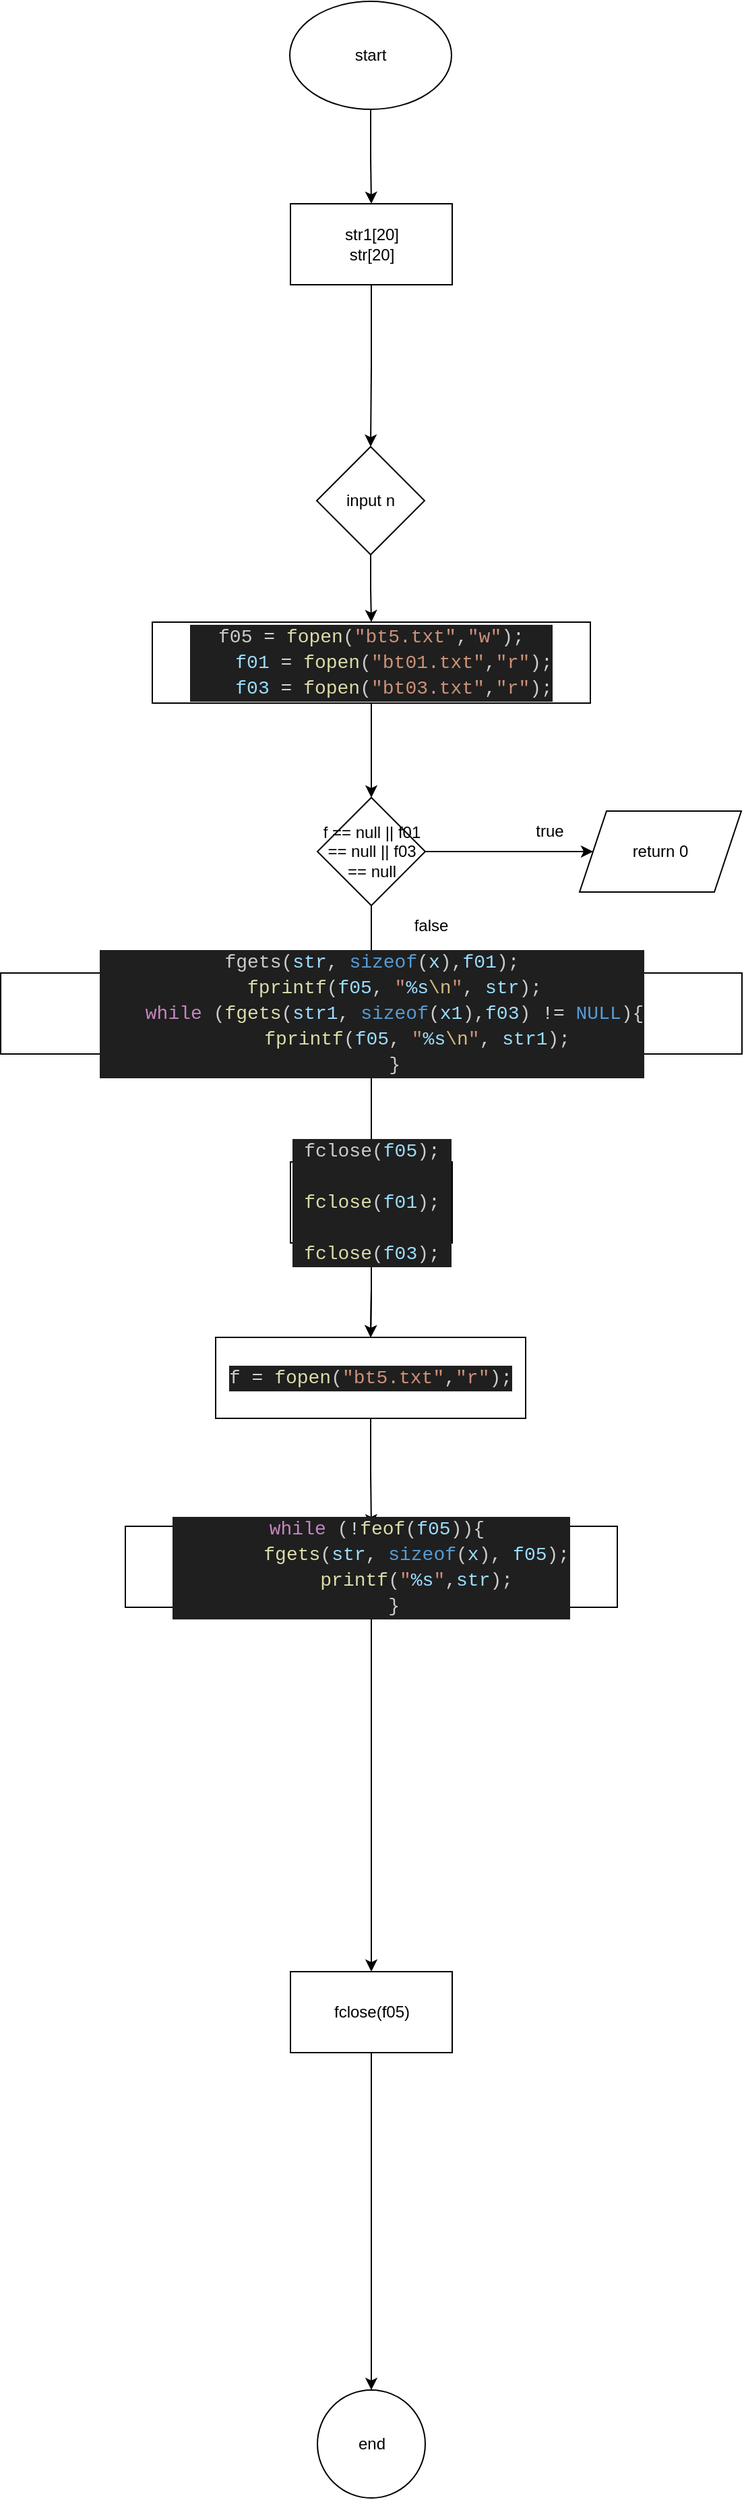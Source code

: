 <mxfile version="22.0.3" type="device">
  <diagram name="Page-1" id="dQq_sxYRf2Paqsmh5ATd">
    <mxGraphModel dx="863" dy="1656" grid="1" gridSize="10" guides="1" tooltips="1" connect="1" arrows="1" fold="1" page="1" pageScale="1" pageWidth="850" pageHeight="1100" math="0" shadow="0">
      <root>
        <mxCell id="0" />
        <mxCell id="1" parent="0" />
        <mxCell id="t8uLsHS5nV-Fre8a65G6-3" value="" style="edgeStyle=orthogonalEdgeStyle;rounded=0;orthogonalLoop=1;jettySize=auto;html=1;" parent="1" source="tjU1ZiBi68Wq3k_pRqq8-1" target="t8uLsHS5nV-Fre8a65G6-2" edge="1">
          <mxGeometry relative="1" as="geometry" />
        </mxCell>
        <mxCell id="t8uLsHS5nV-Fre8a65G6-1" value="start" style="ellipse;whiteSpace=wrap;html=1;" parent="1" vertex="1">
          <mxGeometry x="365" y="-150" width="120" height="80" as="geometry" />
        </mxCell>
        <mxCell id="t8uLsHS5nV-Fre8a65G6-5" value="" style="edgeStyle=orthogonalEdgeStyle;rounded=0;orthogonalLoop=1;jettySize=auto;html=1;" parent="1" source="t8uLsHS5nV-Fre8a65G6-2" target="t8uLsHS5nV-Fre8a65G6-4" edge="1">
          <mxGeometry relative="1" as="geometry" />
        </mxCell>
        <mxCell id="t8uLsHS5nV-Fre8a65G6-2" value="input n" style="rhombus;whiteSpace=wrap;html=1;" parent="1" vertex="1">
          <mxGeometry x="385" y="180" width="80" height="80" as="geometry" />
        </mxCell>
        <mxCell id="t8uLsHS5nV-Fre8a65G6-7" value="" style="edgeStyle=orthogonalEdgeStyle;rounded=0;orthogonalLoop=1;jettySize=auto;html=1;" parent="1" source="t8uLsHS5nV-Fre8a65G6-4" target="t8uLsHS5nV-Fre8a65G6-6" edge="1">
          <mxGeometry relative="1" as="geometry" />
        </mxCell>
        <mxCell id="t8uLsHS5nV-Fre8a65G6-4" value="&lt;div style=&quot;color: rgb(204, 204, 204); background-color: rgb(31, 31, 31); font-family: Consolas, &amp;quot;Courier New&amp;quot;, monospace; font-size: 14px; line-height: 19px;&quot;&gt;&lt;div style=&quot;line-height: 19px;&quot;&gt;&lt;div&gt;f05&amp;nbsp;&lt;span style=&quot;color: #d4d4d4;&quot;&gt;=&lt;/span&gt; &lt;span style=&quot;color: #dcdcaa;&quot;&gt;fopen&lt;/span&gt;(&lt;span style=&quot;color: #ce9178;&quot;&gt;&quot;bt5.txt&quot;&lt;/span&gt;,&lt;span style=&quot;color: #ce9178;&quot;&gt;&quot;w&quot;&lt;/span&gt;);&lt;/div&gt;&lt;div&gt;&amp;nbsp; &amp;nbsp; &lt;span style=&quot;color: #9cdcfe;&quot;&gt;f01&lt;/span&gt; &lt;span style=&quot;color: #d4d4d4;&quot;&gt;=&lt;/span&gt; &lt;span style=&quot;color: #dcdcaa;&quot;&gt;fopen&lt;/span&gt;(&lt;span style=&quot;color: #ce9178;&quot;&gt;&quot;bt01.txt&quot;&lt;/span&gt;,&lt;span style=&quot;color: #ce9178;&quot;&gt;&quot;r&quot;&lt;/span&gt;);&lt;/div&gt;&lt;div&gt;&amp;nbsp; &amp;nbsp; &lt;span style=&quot;color: #9cdcfe;&quot;&gt;f03&lt;/span&gt; &lt;span style=&quot;color: #d4d4d4;&quot;&gt;=&lt;/span&gt; &lt;span style=&quot;color: #dcdcaa;&quot;&gt;fopen&lt;/span&gt;(&lt;span style=&quot;color: #ce9178;&quot;&gt;&quot;bt03.txt&quot;&lt;/span&gt;,&lt;span style=&quot;color: #ce9178;&quot;&gt;&quot;r&quot;&lt;/span&gt;);&lt;/div&gt;&lt;/div&gt;&lt;/div&gt;" style="rounded=0;whiteSpace=wrap;html=1;" parent="1" vertex="1">
          <mxGeometry x="263" y="310" width="325" height="60" as="geometry" />
        </mxCell>
        <mxCell id="t8uLsHS5nV-Fre8a65G6-10" value="" style="edgeStyle=orthogonalEdgeStyle;rounded=0;orthogonalLoop=1;jettySize=auto;html=1;" parent="1" source="t8uLsHS5nV-Fre8a65G6-6" target="t8uLsHS5nV-Fre8a65G6-8" edge="1">
          <mxGeometry relative="1" as="geometry" />
        </mxCell>
        <mxCell id="t8uLsHS5nV-Fre8a65G6-13" value="" style="edgeStyle=orthogonalEdgeStyle;rounded=0;orthogonalLoop=1;jettySize=auto;html=1;" parent="1" source="t8uLsHS5nV-Fre8a65G6-6" target="t8uLsHS5nV-Fre8a65G6-12" edge="1">
          <mxGeometry relative="1" as="geometry" />
        </mxCell>
        <mxCell id="t8uLsHS5nV-Fre8a65G6-6" value="f == null || f01 == null || f03 == null" style="rhombus;whiteSpace=wrap;html=1;rounded=0;" parent="1" vertex="1">
          <mxGeometry x="385.5" y="440" width="80" height="80" as="geometry" />
        </mxCell>
        <mxCell id="t8uLsHS5nV-Fre8a65G6-8" value="return 0" style="shape=parallelogram;perimeter=parallelogramPerimeter;whiteSpace=wrap;html=1;fixedSize=1;" parent="1" vertex="1">
          <mxGeometry x="580" y="450" width="120" height="60" as="geometry" />
        </mxCell>
        <mxCell id="t8uLsHS5nV-Fre8a65G6-17" value="" style="edgeStyle=orthogonalEdgeStyle;rounded=0;orthogonalLoop=1;jettySize=auto;html=1;" parent="1" source="t8uLsHS5nV-Fre8a65G6-12" target="t8uLsHS5nV-Fre8a65G6-16" edge="1">
          <mxGeometry relative="1" as="geometry" />
        </mxCell>
        <mxCell id="t8uLsHS5nV-Fre8a65G6-12" value="&lt;div style=&quot;background-color: rgb(31, 31, 31); font-family: Consolas, &amp;quot;Courier New&amp;quot;, monospace; font-size: 14px; line-height: 19px;&quot;&gt;&lt;div style=&quot;line-height: 19px;&quot;&gt;&lt;div style=&quot;line-height: 19px;&quot;&gt;&lt;div style=&quot;line-height: 19px;&quot;&gt;&lt;div style=&quot;line-height: 19px;&quot;&gt;&lt;div style=&quot;&quot;&gt;&lt;span style=&quot;color: rgb(204, 204, 204);&quot;&gt;fgets(&lt;/span&gt;&lt;font color=&quot;#9cdcfe&quot;&gt;str&lt;/font&gt;&lt;font color=&quot;#cccccc&quot;&gt;, &lt;/font&gt;&lt;span style=&quot;color: rgb(86, 156, 214);&quot;&gt;sizeof&lt;/span&gt;&lt;font color=&quot;#cccccc&quot;&gt;(&lt;/font&gt;&lt;span style=&quot;color: rgb(156, 220, 254);&quot;&gt;x&lt;/span&gt;&lt;font color=&quot;#cccccc&quot;&gt;),&lt;/font&gt;&lt;span style=&quot;color: rgb(156, 220, 254);&quot;&gt;f01&lt;/span&gt;&lt;font color=&quot;#cccccc&quot;&gt;);&lt;/font&gt;&lt;/div&gt;&lt;div style=&quot;&quot;&gt;&lt;font color=&quot;#cccccc&quot;&gt;&amp;nbsp; &amp;nbsp; &lt;/font&gt;&lt;span style=&quot;color: rgb(220, 220, 170);&quot;&gt;fprintf&lt;/span&gt;&lt;font color=&quot;#cccccc&quot;&gt;(&lt;/font&gt;&lt;span style=&quot;color: rgb(156, 220, 254);&quot;&gt;f05&lt;/span&gt;&lt;font color=&quot;#cccccc&quot;&gt;, &lt;/font&gt;&lt;span style=&quot;color: rgb(206, 145, 120);&quot;&gt;&quot;&lt;/span&gt;&lt;span style=&quot;color: rgb(156, 220, 254);&quot;&gt;%s&lt;/span&gt;&lt;span style=&quot;color: rgb(215, 186, 125);&quot;&gt;\n&lt;/span&gt;&lt;span style=&quot;color: rgb(206, 145, 120);&quot;&gt;&quot;&lt;/span&gt;&lt;font color=&quot;#cccccc&quot;&gt;, &lt;/font&gt;&lt;font color=&quot;#9cdcfe&quot;&gt;str&lt;/font&gt;&lt;font color=&quot;#cccccc&quot;&gt;);&lt;/font&gt;&lt;/div&gt;&lt;div style=&quot;color: rgb(204, 204, 204);&quot;&gt;&amp;nbsp; &amp;nbsp; &lt;span style=&quot;color: #c586c0;&quot;&gt;while&lt;/span&gt; (&lt;span style=&quot;color: #dcdcaa;&quot;&gt;fgets&lt;/span&gt;(&lt;span style=&quot;color: #9cdcfe;&quot;&gt;str1&lt;/span&gt;, &lt;span style=&quot;color: #569cd6;&quot;&gt;sizeof&lt;/span&gt;(&lt;span style=&quot;color: #9cdcfe;&quot;&gt;x1&lt;/span&gt;),&lt;span style=&quot;color: #9cdcfe;&quot;&gt;f03&lt;/span&gt;) &lt;span style=&quot;color: #d4d4d4;&quot;&gt;!=&lt;/span&gt; &lt;span style=&quot;color: #569cd6;&quot;&gt;NULL&lt;/span&gt;){&lt;/div&gt;&lt;div style=&quot;&quot;&gt;&lt;span style=&quot;color: rgb(204, 204, 204);&quot;&gt;&amp;nbsp; &amp;nbsp; &amp;nbsp; &amp;nbsp; &lt;span style=&quot;color: #dcdcaa;&quot;&gt;fprintf&lt;/span&gt;(&lt;span style=&quot;color: #9cdcfe;&quot;&gt;f05&lt;/span&gt;, &lt;span style=&quot;color: #ce9178;&quot;&gt;&quot;&lt;/span&gt;&lt;span style=&quot;color: #9cdcfe;&quot;&gt;%s&lt;/span&gt;&lt;span style=&quot;color: #d7ba7d;&quot;&gt;\n&lt;/span&gt;&lt;span style=&quot;color: #ce9178;&quot;&gt;&quot;&lt;/span&gt;, &lt;/span&gt;&lt;font color=&quot;#9cdcfe&quot;&gt;str1&lt;/font&gt;&lt;font color=&quot;#cccccc&quot;&gt;);&lt;/font&gt;&lt;/div&gt;&lt;div style=&quot;color: rgb(204, 204, 204);&quot;&gt;&amp;nbsp; &amp;nbsp; }&lt;/div&gt;&lt;/div&gt;&lt;/div&gt;&lt;/div&gt;&lt;/div&gt;&lt;/div&gt;" style="rounded=0;whiteSpace=wrap;html=1;" parent="1" vertex="1">
          <mxGeometry x="150.5" y="570" width="550" height="60" as="geometry" />
        </mxCell>
        <mxCell id="t8uLsHS5nV-Fre8a65G6-14" value="true" style="text;html=1;strokeColor=none;fillColor=none;align=center;verticalAlign=middle;whiteSpace=wrap;rounded=0;" parent="1" vertex="1">
          <mxGeometry x="528" y="450" width="60" height="30" as="geometry" />
        </mxCell>
        <mxCell id="t8uLsHS5nV-Fre8a65G6-15" value="false" style="text;html=1;strokeColor=none;fillColor=none;align=center;verticalAlign=middle;whiteSpace=wrap;rounded=0;" parent="1" vertex="1">
          <mxGeometry x="440" y="520" width="60" height="30" as="geometry" />
        </mxCell>
        <mxCell id="t8uLsHS5nV-Fre8a65G6-34" value="" style="edgeStyle=orthogonalEdgeStyle;rounded=0;orthogonalLoop=1;jettySize=auto;html=1;" parent="1" source="t8uLsHS5nV-Fre8a65G6-16" target="t8uLsHS5nV-Fre8a65G6-33" edge="1">
          <mxGeometry relative="1" as="geometry" />
        </mxCell>
        <mxCell id="tjU1ZiBi68Wq3k_pRqq8-3" value="" style="edgeStyle=orthogonalEdgeStyle;rounded=0;orthogonalLoop=1;jettySize=auto;html=1;" parent="1" source="t8uLsHS5nV-Fre8a65G6-16" target="t8uLsHS5nV-Fre8a65G6-33" edge="1">
          <mxGeometry relative="1" as="geometry" />
        </mxCell>
        <mxCell id="t8uLsHS5nV-Fre8a65G6-16" value="&lt;div style=&quot;color: rgb(204, 204, 204); background-color: rgb(31, 31, 31); font-family: Consolas, &amp;quot;Courier New&amp;quot;, monospace; font-size: 14px; line-height: 19px;&quot;&gt;&lt;div&gt;fclose(&lt;span style=&quot;color: #9cdcfe;&quot;&gt;f05&lt;/span&gt;);&lt;/div&gt;&lt;div&gt;&amp;nbsp; &amp;nbsp; &lt;span style=&quot;color: #dcdcaa;&quot;&gt;fclose&lt;/span&gt;(&lt;span style=&quot;color: #9cdcfe;&quot;&gt;f01&lt;/span&gt;);&lt;/div&gt;&lt;div&gt;&amp;nbsp; &amp;nbsp; &lt;span style=&quot;color: #dcdcaa;&quot;&gt;fclose&lt;/span&gt;(&lt;span style=&quot;color: #9cdcfe;&quot;&gt;f03&lt;/span&gt;);&lt;/div&gt;&lt;/div&gt;" style="whiteSpace=wrap;html=1;rounded=0;" parent="1" vertex="1">
          <mxGeometry x="365.5" y="710" width="120" height="60" as="geometry" />
        </mxCell>
        <mxCell id="t8uLsHS5nV-Fre8a65G6-37" value="" style="edgeStyle=orthogonalEdgeStyle;rounded=0;orthogonalLoop=1;jettySize=auto;html=1;" parent="1" source="t8uLsHS5nV-Fre8a65G6-33" target="t8uLsHS5nV-Fre8a65G6-36" edge="1">
          <mxGeometry relative="1" as="geometry" />
        </mxCell>
        <mxCell id="t8uLsHS5nV-Fre8a65G6-33" value="&lt;div style=&quot;color: rgb(204, 204, 204); background-color: rgb(31, 31, 31); font-family: Consolas, &amp;quot;Courier New&amp;quot;, monospace; font-size: 14px; line-height: 19px;&quot;&gt;f &lt;span style=&quot;color: #d4d4d4;&quot;&gt;=&lt;/span&gt; &lt;span style=&quot;color: #dcdcaa;&quot;&gt;fopen&lt;/span&gt;(&lt;span style=&quot;color: #ce9178;&quot;&gt;&quot;bt5.txt&quot;&lt;/span&gt;,&lt;span style=&quot;color: #ce9178;&quot;&gt;&quot;r&quot;&lt;/span&gt;);&lt;/div&gt;" style="whiteSpace=wrap;html=1;rounded=0;" parent="1" vertex="1">
          <mxGeometry x="310" y="840" width="230" height="60" as="geometry" />
        </mxCell>
        <mxCell id="t8uLsHS5nV-Fre8a65G6-39" value="" style="edgeStyle=orthogonalEdgeStyle;rounded=0;orthogonalLoop=1;jettySize=auto;html=1;" parent="1" source="t8uLsHS5nV-Fre8a65G6-36" target="t8uLsHS5nV-Fre8a65G6-38" edge="1">
          <mxGeometry relative="1" as="geometry" />
        </mxCell>
        <mxCell id="t8uLsHS5nV-Fre8a65G6-36" value="&lt;br&gt;&lt;div style=&quot;color: rgb(204, 204, 204); background-color: rgb(31, 31, 31); font-family: Consolas, &amp;quot;Courier New&amp;quot;, monospace; font-weight: normal; font-size: 14px; line-height: 19px;&quot;&gt;&lt;div&gt;&lt;span style=&quot;color: #cccccc;&quot;&gt;&amp;nbsp;&lt;/span&gt;&lt;span style=&quot;color: #c586c0;&quot;&gt;while&lt;/span&gt;&lt;span style=&quot;color: #cccccc;&quot;&gt; (&lt;/span&gt;&lt;span style=&quot;color: #d4d4d4;&quot;&gt;!&lt;/span&gt;&lt;span style=&quot;color: #dcdcaa;&quot;&gt;feof&lt;/span&gt;&lt;span style=&quot;color: #cccccc;&quot;&gt;(&lt;/span&gt;&lt;span style=&quot;color: #9cdcfe;&quot;&gt;f05&lt;/span&gt;&lt;span style=&quot;color: #cccccc;&quot;&gt;)){&lt;/span&gt;&lt;/div&gt;&lt;div&gt;&lt;span style=&quot;color: #cccccc;&quot;&gt;&amp;nbsp; &amp;nbsp; &amp;nbsp; &amp;nbsp; &lt;/span&gt;&lt;span style=&quot;color: #dcdcaa;&quot;&gt;fgets&lt;/span&gt;&lt;span style=&quot;color: #cccccc;&quot;&gt;(&lt;/span&gt;&lt;span style=&quot;color: #9cdcfe;&quot;&gt;str&lt;/span&gt;&lt;span style=&quot;color: #cccccc;&quot;&gt;, &lt;/span&gt;&lt;span style=&quot;color: #569cd6;&quot;&gt;sizeof&lt;/span&gt;&lt;span style=&quot;color: #cccccc;&quot;&gt;(&lt;/span&gt;&lt;span style=&quot;color: #9cdcfe;&quot;&gt;x&lt;/span&gt;&lt;span style=&quot;color: #cccccc;&quot;&gt;), &lt;/span&gt;&lt;span style=&quot;color: #9cdcfe;&quot;&gt;f05&lt;/span&gt;&lt;span style=&quot;color: #cccccc;&quot;&gt;);&lt;/span&gt;&lt;/div&gt;&lt;div&gt;&lt;span style=&quot;color: #cccccc;&quot;&gt;&amp;nbsp; &amp;nbsp; &amp;nbsp; &amp;nbsp; &lt;/span&gt;&lt;span style=&quot;color: #dcdcaa;&quot;&gt;printf&lt;/span&gt;&lt;span style=&quot;color: #cccccc;&quot;&gt;(&lt;/span&gt;&lt;span style=&quot;color: #ce9178;&quot;&gt;&quot;&lt;/span&gt;&lt;span style=&quot;color: #9cdcfe;&quot;&gt;%s&lt;/span&gt;&lt;span style=&quot;color: #ce9178;&quot;&gt;&quot;&lt;/span&gt;&lt;span style=&quot;color: #cccccc;&quot;&gt;,&lt;/span&gt;&lt;span style=&quot;color: #9cdcfe;&quot;&gt;str&lt;/span&gt;&lt;span style=&quot;color: #cccccc;&quot;&gt;);&lt;/span&gt;&lt;/div&gt;&lt;div&gt;&lt;span style=&quot;color: #cccccc;&quot;&gt;&amp;nbsp; &amp;nbsp; }&lt;/span&gt;&lt;/div&gt;&lt;/div&gt;&lt;br&gt;" style="whiteSpace=wrap;html=1;rounded=0;" parent="1" vertex="1">
          <mxGeometry x="243" y="980" width="365" height="60" as="geometry" />
        </mxCell>
        <mxCell id="t8uLsHS5nV-Fre8a65G6-41" value="" style="edgeStyle=orthogonalEdgeStyle;rounded=0;orthogonalLoop=1;jettySize=auto;html=1;" parent="1" source="t8uLsHS5nV-Fre8a65G6-38" target="t8uLsHS5nV-Fre8a65G6-40" edge="1">
          <mxGeometry relative="1" as="geometry" />
        </mxCell>
        <mxCell id="t8uLsHS5nV-Fre8a65G6-38" value="fclose(f05)" style="whiteSpace=wrap;html=1;rounded=0;" parent="1" vertex="1">
          <mxGeometry x="365.5" y="1310" width="120" height="60" as="geometry" />
        </mxCell>
        <mxCell id="t8uLsHS5nV-Fre8a65G6-40" value="end" style="ellipse;whiteSpace=wrap;html=1;rounded=0;" parent="1" vertex="1">
          <mxGeometry x="385.5" y="1620" width="80" height="80" as="geometry" />
        </mxCell>
        <mxCell id="tjU1ZiBi68Wq3k_pRqq8-2" value="" style="edgeStyle=orthogonalEdgeStyle;rounded=0;orthogonalLoop=1;jettySize=auto;html=1;" parent="1" source="t8uLsHS5nV-Fre8a65G6-1" target="tjU1ZiBi68Wq3k_pRqq8-1" edge="1">
          <mxGeometry relative="1" as="geometry">
            <mxPoint x="425" y="-70" as="sourcePoint" />
            <mxPoint x="425" y="180" as="targetPoint" />
          </mxGeometry>
        </mxCell>
        <mxCell id="tjU1ZiBi68Wq3k_pRqq8-1" value="str1[20]&lt;br&gt;str[20]" style="rounded=0;whiteSpace=wrap;html=1;" parent="1" vertex="1">
          <mxGeometry x="365.5" width="120" height="60" as="geometry" />
        </mxCell>
      </root>
    </mxGraphModel>
  </diagram>
</mxfile>
